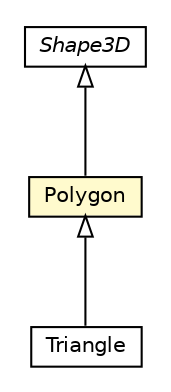 #!/usr/local/bin/dot
#
# Class diagram 
# Generated by UMLGraph version R5_6-24-gf6e263 (http://www.umlgraph.org/)
#

digraph G {
	edge [fontname="Helvetica",fontsize=10,labelfontname="Helvetica",labelfontsize=10];
	node [fontname="Helvetica",fontsize=10,shape=plaintext];
	nodesep=0.25;
	ranksep=0.5;
	// org.universAAL.ontology.shape.Shape3D
	c300131 [label=<<table title="org.universAAL.ontology.shape.Shape3D" border="0" cellborder="1" cellspacing="0" cellpadding="2" port="p" href="./Shape3D.html">
		<tr><td><table border="0" cellspacing="0" cellpadding="1">
<tr><td align="center" balign="center"><font face="Helvetica-Oblique"> Shape3D </font></td></tr>
		</table></td></tr>
		</table>>, URL="./Shape3D.html", fontname="Helvetica", fontcolor="black", fontsize=10.0];
	// org.universAAL.ontology.shape.Polygon
	c300140 [label=<<table title="org.universAAL.ontology.shape.Polygon" border="0" cellborder="1" cellspacing="0" cellpadding="2" port="p" bgcolor="lemonChiffon" href="./Polygon.html">
		<tr><td><table border="0" cellspacing="0" cellpadding="1">
<tr><td align="center" balign="center"> Polygon </td></tr>
		</table></td></tr>
		</table>>, URL="./Polygon.html", fontname="Helvetica", fontcolor="black", fontsize=10.0];
	// org.universAAL.ontology.shape.Triangle
	c300144 [label=<<table title="org.universAAL.ontology.shape.Triangle" border="0" cellborder="1" cellspacing="0" cellpadding="2" port="p" href="./Triangle.html">
		<tr><td><table border="0" cellspacing="0" cellpadding="1">
<tr><td align="center" balign="center"> Triangle </td></tr>
		</table></td></tr>
		</table>>, URL="./Triangle.html", fontname="Helvetica", fontcolor="black", fontsize=10.0];
	//org.universAAL.ontology.shape.Polygon extends org.universAAL.ontology.shape.Shape3D
	c300131:p -> c300140:p [dir=back,arrowtail=empty];
	//org.universAAL.ontology.shape.Triangle extends org.universAAL.ontology.shape.Polygon
	c300140:p -> c300144:p [dir=back,arrowtail=empty];
}

